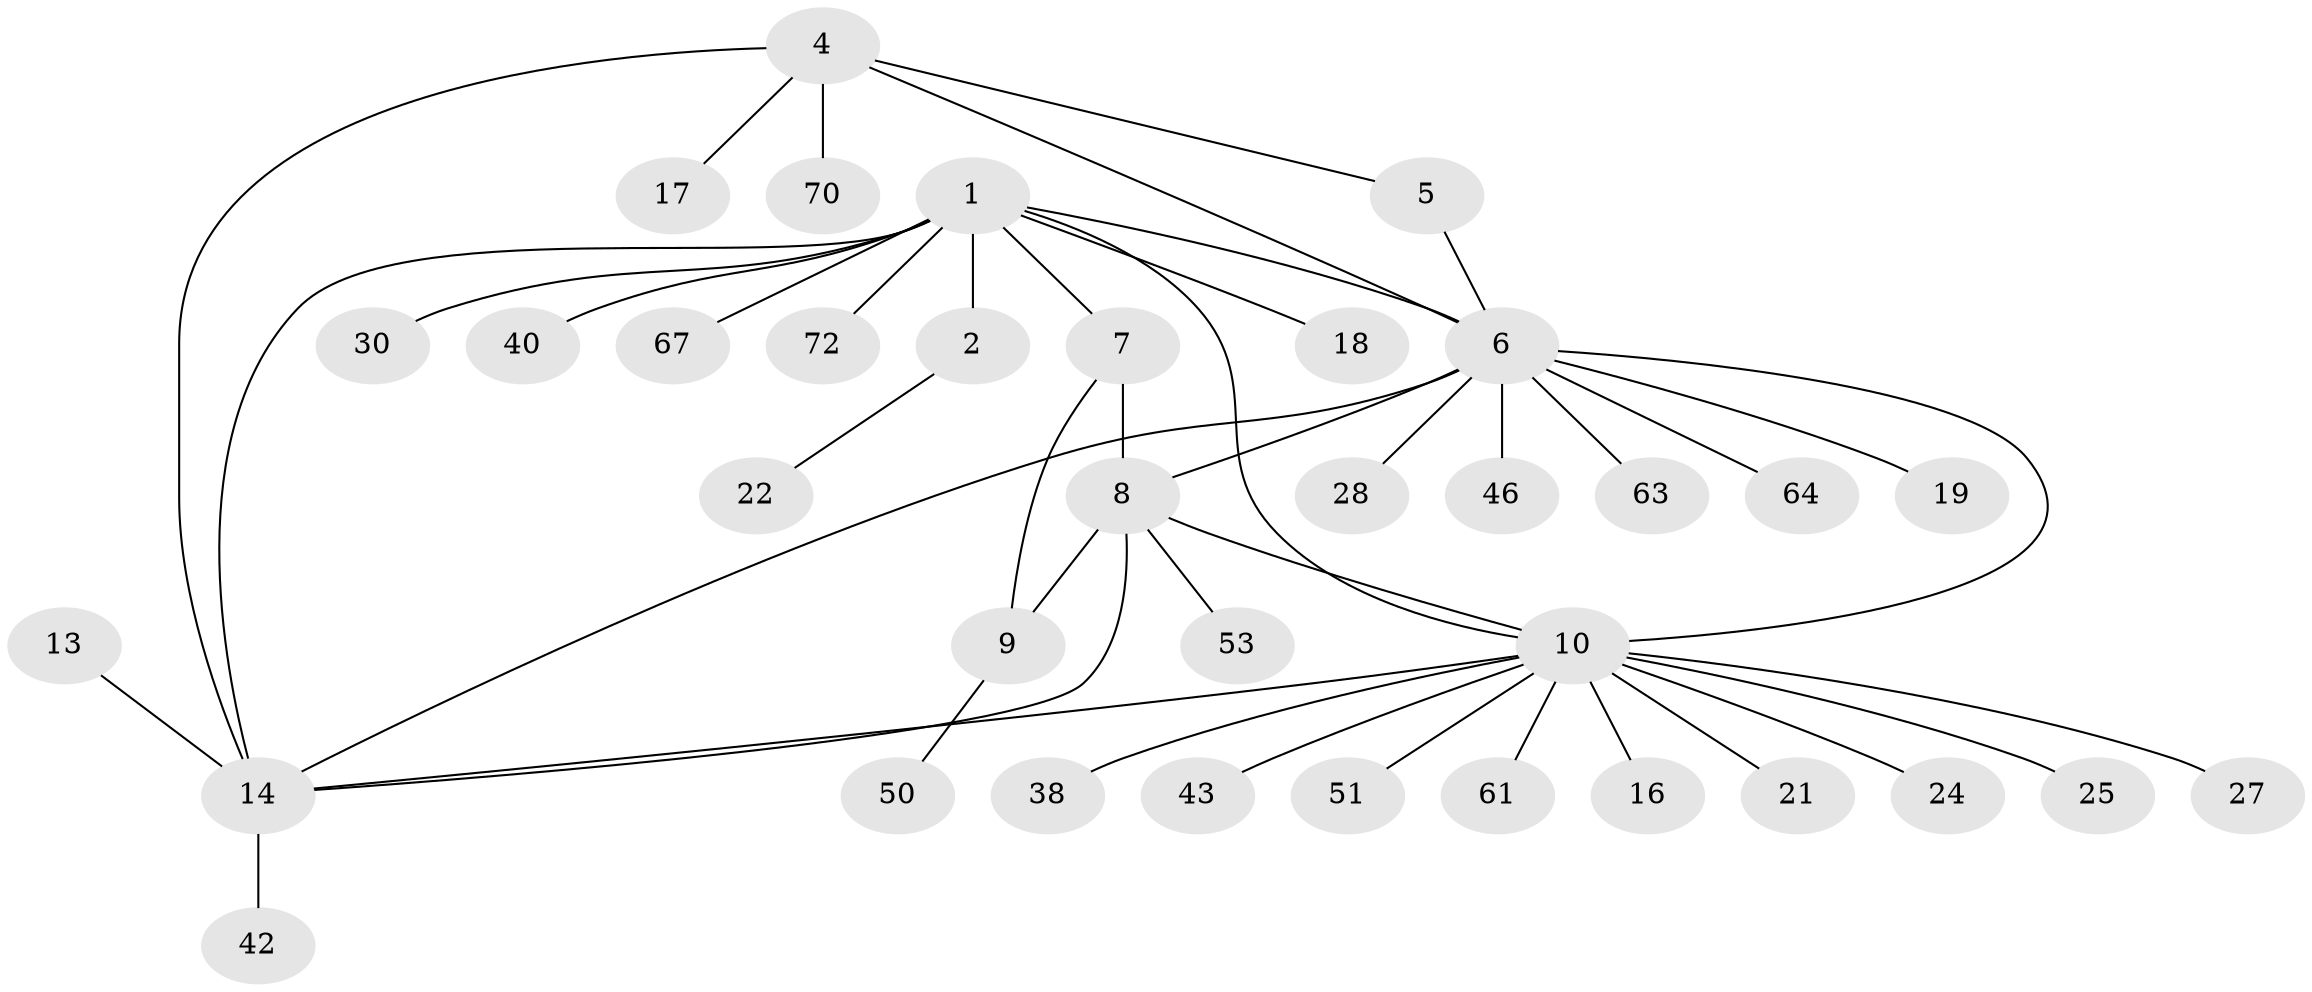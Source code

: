 // original degree distribution, {9: 0.013888888888888888, 4: 0.027777777777777776, 6: 0.027777777777777776, 5: 0.041666666666666664, 3: 0.08333333333333333, 13: 0.027777777777777776, 7: 0.027777777777777776, 2: 0.19444444444444445, 1: 0.5555555555555556}
// Generated by graph-tools (version 1.1) at 2025/15/03/09/25 04:15:47]
// undirected, 36 vertices, 44 edges
graph export_dot {
graph [start="1"]
  node [color=gray90,style=filled];
  1 [super="+49+3"];
  2 [super="+23"];
  4;
  5 [super="+54"];
  6 [super="+41+48"];
  7 [super="+57+29"];
  8 [super="+37"];
  9 [super="+20"];
  10 [super="+11"];
  13;
  14 [super="+15+33"];
  16 [super="+39"];
  17 [super="+26"];
  18;
  19;
  21;
  22 [super="+55+45"];
  24 [super="+31"];
  25;
  27;
  28;
  30;
  38;
  40;
  42;
  43 [super="+59"];
  46;
  50;
  51;
  53;
  61;
  63 [super="+65"];
  64;
  67;
  70;
  72;
  1 -- 2 [weight=2];
  1 -- 6;
  1 -- 14 [weight=2];
  1 -- 18;
  1 -- 30;
  1 -- 67;
  1 -- 7;
  1 -- 40;
  1 -- 10;
  1 -- 72;
  2 -- 22;
  4 -- 5;
  4 -- 6;
  4 -- 14;
  4 -- 17;
  4 -- 70;
  5 -- 6;
  6 -- 8;
  6 -- 19;
  6 -- 28;
  6 -- 46;
  6 -- 63;
  6 -- 64;
  6 -- 10 [weight=2];
  6 -- 14;
  7 -- 8;
  7 -- 9;
  8 -- 9;
  8 -- 14;
  8 -- 53;
  8 -- 10;
  9 -- 50;
  10 -- 38;
  10 -- 43;
  10 -- 14;
  10 -- 16;
  10 -- 51;
  10 -- 21;
  10 -- 24;
  10 -- 25;
  10 -- 27;
  10 -- 61;
  13 -- 14 [weight=2];
  14 -- 42;
}
